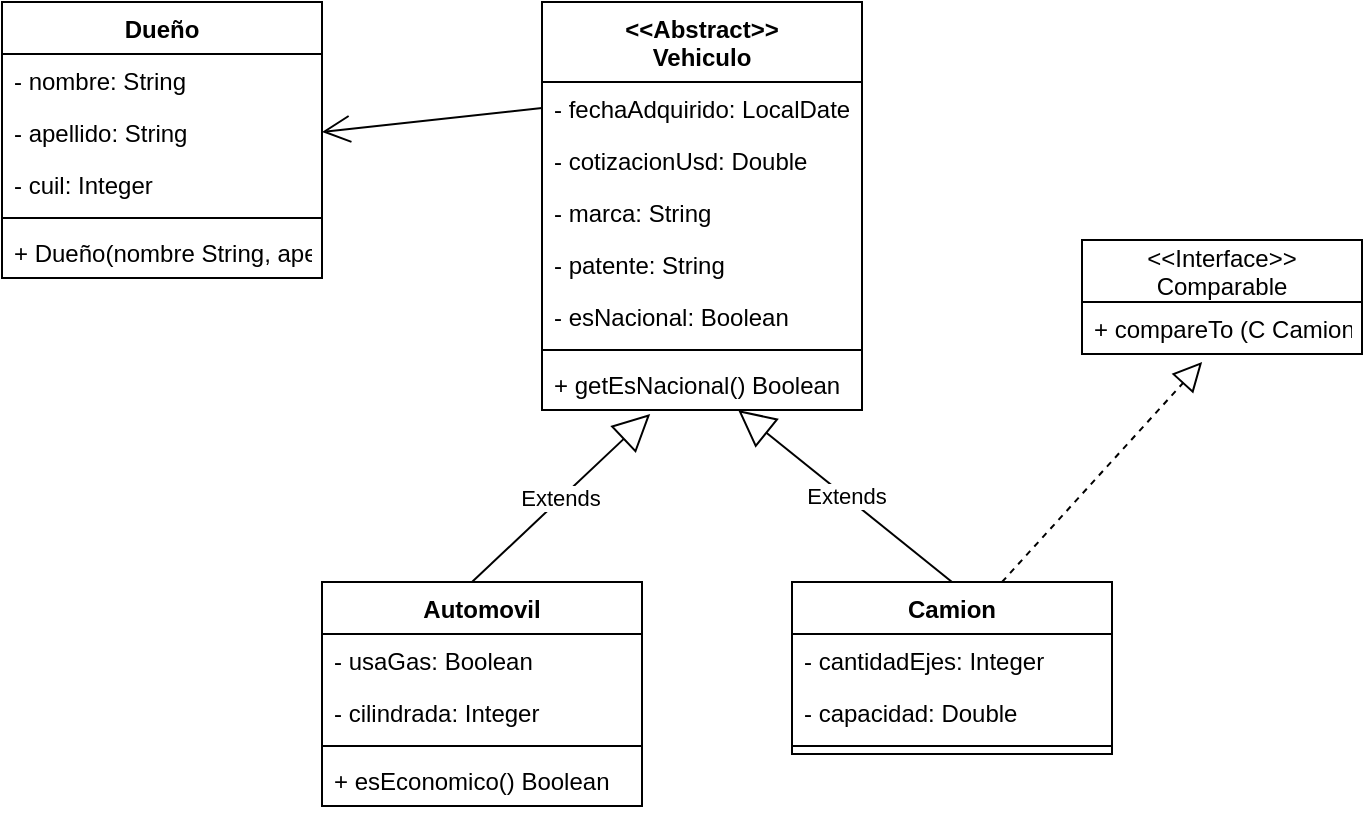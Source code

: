 <mxfile version="20.5.3" type="device"><diagram id="VKvzgUJrA-e5WVp66yLn" name="Page-1"><mxGraphModel dx="1422" dy="762" grid="1" gridSize="10" guides="1" tooltips="1" connect="1" arrows="1" fold="1" page="1" pageScale="1" pageWidth="827" pageHeight="1169" math="0" shadow="0"><root><mxCell id="0"/><mxCell id="1" parent="0"/><mxCell id="UbvQgCa9HCWe_K5-3b0V-1" value="Dueño" style="swimlane;fontStyle=1;align=center;verticalAlign=top;childLayout=stackLayout;horizontal=1;startSize=26;horizontalStack=0;resizeParent=1;resizeParentMax=0;resizeLast=0;collapsible=1;marginBottom=0;" vertex="1" parent="1"><mxGeometry x="110" y="80" width="160" height="138" as="geometry"/></mxCell><mxCell id="UbvQgCa9HCWe_K5-3b0V-2" value="- nombre: String" style="text;strokeColor=none;fillColor=none;align=left;verticalAlign=top;spacingLeft=4;spacingRight=4;overflow=hidden;rotatable=0;points=[[0,0.5],[1,0.5]];portConstraint=eastwest;" vertex="1" parent="UbvQgCa9HCWe_K5-3b0V-1"><mxGeometry y="26" width="160" height="26" as="geometry"/></mxCell><mxCell id="UbvQgCa9HCWe_K5-3b0V-5" value="- apellido: String" style="text;strokeColor=none;fillColor=none;align=left;verticalAlign=top;spacingLeft=4;spacingRight=4;overflow=hidden;rotatable=0;points=[[0,0.5],[1,0.5]];portConstraint=eastwest;" vertex="1" parent="UbvQgCa9HCWe_K5-3b0V-1"><mxGeometry y="52" width="160" height="26" as="geometry"/></mxCell><mxCell id="UbvQgCa9HCWe_K5-3b0V-6" value="- cuil: Integer" style="text;strokeColor=none;fillColor=none;align=left;verticalAlign=top;spacingLeft=4;spacingRight=4;overflow=hidden;rotatable=0;points=[[0,0.5],[1,0.5]];portConstraint=eastwest;" vertex="1" parent="UbvQgCa9HCWe_K5-3b0V-1"><mxGeometry y="78" width="160" height="26" as="geometry"/></mxCell><mxCell id="UbvQgCa9HCWe_K5-3b0V-3" value="" style="line;strokeWidth=1;fillColor=none;align=left;verticalAlign=middle;spacingTop=-1;spacingLeft=3;spacingRight=3;rotatable=0;labelPosition=right;points=[];portConstraint=eastwest;strokeColor=inherit;" vertex="1" parent="UbvQgCa9HCWe_K5-3b0V-1"><mxGeometry y="104" width="160" height="8" as="geometry"/></mxCell><mxCell id="UbvQgCa9HCWe_K5-3b0V-4" value="+ Dueño(nombre String, apellido String, cuil Integer)" style="text;strokeColor=none;fillColor=none;align=left;verticalAlign=top;spacingLeft=4;spacingRight=4;overflow=hidden;rotatable=0;points=[[0,0.5],[1,0.5]];portConstraint=eastwest;" vertex="1" parent="UbvQgCa9HCWe_K5-3b0V-1"><mxGeometry y="112" width="160" height="26" as="geometry"/></mxCell><mxCell id="UbvQgCa9HCWe_K5-3b0V-7" value="&lt;&lt;Abstract&gt;&gt;&#10;Vehiculo" style="swimlane;fontStyle=1;align=center;verticalAlign=top;childLayout=stackLayout;horizontal=1;startSize=40;horizontalStack=0;resizeParent=1;resizeParentMax=0;resizeLast=0;collapsible=1;marginBottom=0;" vertex="1" parent="1"><mxGeometry x="380" y="80" width="160" height="204" as="geometry"/></mxCell><mxCell id="UbvQgCa9HCWe_K5-3b0V-8" value="- fechaAdquirido: LocalDate" style="text;strokeColor=none;fillColor=none;align=left;verticalAlign=top;spacingLeft=4;spacingRight=4;overflow=hidden;rotatable=0;points=[[0,0.5],[1,0.5]];portConstraint=eastwest;" vertex="1" parent="UbvQgCa9HCWe_K5-3b0V-7"><mxGeometry y="40" width="160" height="26" as="geometry"/></mxCell><mxCell id="UbvQgCa9HCWe_K5-3b0V-13" value="- cotizacionUsd: Double" style="text;strokeColor=none;fillColor=none;align=left;verticalAlign=top;spacingLeft=4;spacingRight=4;overflow=hidden;rotatable=0;points=[[0,0.5],[1,0.5]];portConstraint=eastwest;" vertex="1" parent="UbvQgCa9HCWe_K5-3b0V-7"><mxGeometry y="66" width="160" height="26" as="geometry"/></mxCell><mxCell id="UbvQgCa9HCWe_K5-3b0V-14" value="- marca: String" style="text;strokeColor=none;fillColor=none;align=left;verticalAlign=top;spacingLeft=4;spacingRight=4;overflow=hidden;rotatable=0;points=[[0,0.5],[1,0.5]];portConstraint=eastwest;" vertex="1" parent="UbvQgCa9HCWe_K5-3b0V-7"><mxGeometry y="92" width="160" height="26" as="geometry"/></mxCell><mxCell id="UbvQgCa9HCWe_K5-3b0V-15" value="- patente: String" style="text;strokeColor=none;fillColor=none;align=left;verticalAlign=top;spacingLeft=4;spacingRight=4;overflow=hidden;rotatable=0;points=[[0,0.5],[1,0.5]];portConstraint=eastwest;" vertex="1" parent="UbvQgCa9HCWe_K5-3b0V-7"><mxGeometry y="118" width="160" height="26" as="geometry"/></mxCell><mxCell id="UbvQgCa9HCWe_K5-3b0V-16" value="- esNacional: Boolean" style="text;strokeColor=none;fillColor=none;align=left;verticalAlign=top;spacingLeft=4;spacingRight=4;overflow=hidden;rotatable=0;points=[[0,0.5],[1,0.5]];portConstraint=eastwest;" vertex="1" parent="UbvQgCa9HCWe_K5-3b0V-7"><mxGeometry y="144" width="160" height="26" as="geometry"/></mxCell><mxCell id="UbvQgCa9HCWe_K5-3b0V-9" value="" style="line;strokeWidth=1;fillColor=none;align=left;verticalAlign=middle;spacingTop=-1;spacingLeft=3;spacingRight=3;rotatable=0;labelPosition=right;points=[];portConstraint=eastwest;strokeColor=inherit;" vertex="1" parent="UbvQgCa9HCWe_K5-3b0V-7"><mxGeometry y="170" width="160" height="8" as="geometry"/></mxCell><mxCell id="UbvQgCa9HCWe_K5-3b0V-30" value="+ getEsNacional() Boolean" style="text;strokeColor=none;fillColor=none;align=left;verticalAlign=top;spacingLeft=4;spacingRight=4;overflow=hidden;rotatable=0;points=[[0,0.5],[1,0.5]];portConstraint=eastwest;" vertex="1" parent="UbvQgCa9HCWe_K5-3b0V-7"><mxGeometry y="178" width="160" height="26" as="geometry"/></mxCell><mxCell id="UbvQgCa9HCWe_K5-3b0V-11" value="" style="endArrow=open;endFill=1;endSize=12;html=1;rounded=0;exitX=0;exitY=0.5;exitDx=0;exitDy=0;entryX=1;entryY=0.5;entryDx=0;entryDy=0;" edge="1" parent="1" source="UbvQgCa9HCWe_K5-3b0V-8" target="UbvQgCa9HCWe_K5-3b0V-5"><mxGeometry width="160" relative="1" as="geometry"><mxPoint x="320" y="220" as="sourcePoint"/><mxPoint x="480" y="220" as="targetPoint"/></mxGeometry></mxCell><mxCell id="UbvQgCa9HCWe_K5-3b0V-17" value="Automovil" style="swimlane;fontStyle=1;align=center;verticalAlign=top;childLayout=stackLayout;horizontal=1;startSize=26;horizontalStack=0;resizeParent=1;resizeParentMax=0;resizeLast=0;collapsible=1;marginBottom=0;" vertex="1" parent="1"><mxGeometry x="270" y="370" width="160" height="112" as="geometry"/></mxCell><mxCell id="UbvQgCa9HCWe_K5-3b0V-28" value="Extends" style="endArrow=block;endSize=16;endFill=0;html=1;rounded=0;entryX=0.338;entryY=1.077;entryDx=0;entryDy=0;entryPerimeter=0;" edge="1" parent="UbvQgCa9HCWe_K5-3b0V-17" target="UbvQgCa9HCWe_K5-3b0V-30"><mxGeometry width="160" relative="1" as="geometry"><mxPoint x="75" as="sourcePoint"/><mxPoint x="190" y="-110" as="targetPoint"/></mxGeometry></mxCell><mxCell id="UbvQgCa9HCWe_K5-3b0V-18" value="- usaGas: Boolean" style="text;strokeColor=none;fillColor=none;align=left;verticalAlign=top;spacingLeft=4;spacingRight=4;overflow=hidden;rotatable=0;points=[[0,0.5],[1,0.5]];portConstraint=eastwest;" vertex="1" parent="UbvQgCa9HCWe_K5-3b0V-17"><mxGeometry y="26" width="160" height="26" as="geometry"/></mxCell><mxCell id="UbvQgCa9HCWe_K5-3b0V-25" value="- cilindrada: Integer" style="text;strokeColor=none;fillColor=none;align=left;verticalAlign=top;spacingLeft=4;spacingRight=4;overflow=hidden;rotatable=0;points=[[0,0.5],[1,0.5]];portConstraint=eastwest;" vertex="1" parent="UbvQgCa9HCWe_K5-3b0V-17"><mxGeometry y="52" width="160" height="26" as="geometry"/></mxCell><mxCell id="UbvQgCa9HCWe_K5-3b0V-19" value="" style="line;strokeWidth=1;fillColor=none;align=left;verticalAlign=middle;spacingTop=-1;spacingLeft=3;spacingRight=3;rotatable=0;labelPosition=right;points=[];portConstraint=eastwest;strokeColor=inherit;" vertex="1" parent="UbvQgCa9HCWe_K5-3b0V-17"><mxGeometry y="78" width="160" height="8" as="geometry"/></mxCell><mxCell id="UbvQgCa9HCWe_K5-3b0V-20" value="+ esEconomico() Boolean" style="text;strokeColor=none;fillColor=none;align=left;verticalAlign=top;spacingLeft=4;spacingRight=4;overflow=hidden;rotatable=0;points=[[0,0.5],[1,0.5]];portConstraint=eastwest;" vertex="1" parent="UbvQgCa9HCWe_K5-3b0V-17"><mxGeometry y="86" width="160" height="26" as="geometry"/></mxCell><mxCell id="UbvQgCa9HCWe_K5-3b0V-21" value="Camion" style="swimlane;fontStyle=1;align=center;verticalAlign=top;childLayout=stackLayout;horizontal=1;startSize=26;horizontalStack=0;resizeParent=1;resizeParentMax=0;resizeLast=0;collapsible=1;marginBottom=0;" vertex="1" parent="1"><mxGeometry x="505" y="370" width="160" height="86" as="geometry"/></mxCell><mxCell id="UbvQgCa9HCWe_K5-3b0V-29" value="Extends" style="endArrow=block;endSize=16;endFill=0;html=1;rounded=0;entryX=0.613;entryY=1;entryDx=0;entryDy=0;entryPerimeter=0;" edge="1" parent="UbvQgCa9HCWe_K5-3b0V-21" target="UbvQgCa9HCWe_K5-3b0V-30"><mxGeometry width="160" relative="1" as="geometry"><mxPoint x="80" as="sourcePoint"/><mxPoint x="-40" y="-70" as="targetPoint"/></mxGeometry></mxCell><mxCell id="UbvQgCa9HCWe_K5-3b0V-35" value="" style="endArrow=block;dashed=1;endFill=0;endSize=12;html=1;rounded=0;entryX=0.429;entryY=1.154;entryDx=0;entryDy=0;entryPerimeter=0;" edge="1" parent="UbvQgCa9HCWe_K5-3b0V-21" target="UbvQgCa9HCWe_K5-3b0V-32"><mxGeometry width="160" relative="1" as="geometry"><mxPoint x="105" as="sourcePoint"/><mxPoint x="265" as="targetPoint"/></mxGeometry></mxCell><mxCell id="UbvQgCa9HCWe_K5-3b0V-22" value="- cantidadEjes: Integer" style="text;strokeColor=none;fillColor=none;align=left;verticalAlign=top;spacingLeft=4;spacingRight=4;overflow=hidden;rotatable=0;points=[[0,0.5],[1,0.5]];portConstraint=eastwest;" vertex="1" parent="UbvQgCa9HCWe_K5-3b0V-21"><mxGeometry y="26" width="160" height="26" as="geometry"/></mxCell><mxCell id="UbvQgCa9HCWe_K5-3b0V-26" value="- capacidad: Double" style="text;strokeColor=none;fillColor=none;align=left;verticalAlign=top;spacingLeft=4;spacingRight=4;overflow=hidden;rotatable=0;points=[[0,0.5],[1,0.5]];portConstraint=eastwest;" vertex="1" parent="UbvQgCa9HCWe_K5-3b0V-21"><mxGeometry y="52" width="160" height="26" as="geometry"/></mxCell><mxCell id="UbvQgCa9HCWe_K5-3b0V-23" value="" style="line;strokeWidth=1;fillColor=none;align=left;verticalAlign=middle;spacingTop=-1;spacingLeft=3;spacingRight=3;rotatable=0;labelPosition=right;points=[];portConstraint=eastwest;strokeColor=inherit;" vertex="1" parent="UbvQgCa9HCWe_K5-3b0V-21"><mxGeometry y="78" width="160" height="8" as="geometry"/></mxCell><mxCell id="UbvQgCa9HCWe_K5-3b0V-31" value="&lt;&lt;Interface&gt;&gt;&#10;Comparable" style="swimlane;fontStyle=0;childLayout=stackLayout;horizontal=1;startSize=31;fillColor=none;horizontalStack=0;resizeParent=1;resizeParentMax=0;resizeLast=0;collapsible=1;marginBottom=0;" vertex="1" parent="1"><mxGeometry x="650" y="199" width="140" height="57" as="geometry"/></mxCell><mxCell id="UbvQgCa9HCWe_K5-3b0V-32" value="+ compareTo (C Camion)" style="text;strokeColor=none;fillColor=none;align=left;verticalAlign=top;spacingLeft=4;spacingRight=4;overflow=hidden;rotatable=0;points=[[0,0.5],[1,0.5]];portConstraint=eastwest;" vertex="1" parent="UbvQgCa9HCWe_K5-3b0V-31"><mxGeometry y="31" width="140" height="26" as="geometry"/></mxCell></root></mxGraphModel></diagram></mxfile>
